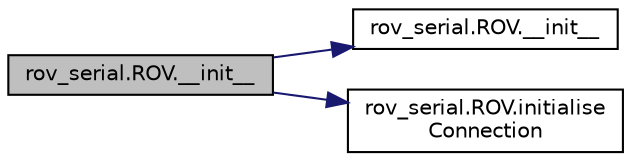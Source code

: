 digraph "rov_serial.ROV.__init__"
{
 // LATEX_PDF_SIZE
  edge [fontname="Helvetica",fontsize="10",labelfontname="Helvetica",labelfontsize="10"];
  node [fontname="Helvetica",fontsize="10",shape=record];
  rankdir="LR";
  Node1 [label="rov_serial.ROV.__init__",height=0.2,width=0.4,color="black", fillcolor="grey75", style="filled", fontcolor="black",tooltip=" "];
  Node1 -> Node2 [color="midnightblue",fontsize="10",style="solid",fontname="Helvetica"];
  Node2 [label="rov_serial.ROV.__init__",height=0.2,width=0.4,color="black", fillcolor="white", style="filled",URL="$classrov__serial_1_1_r_o_v.html#aad5e0662990c0e0df80daf1bd5965ac1",tooltip=" "];
  Node1 -> Node3 [color="midnightblue",fontsize="10",style="solid",fontname="Helvetica"];
  Node3 [label="rov_serial.ROV.initialise\lConnection",height=0.2,width=0.4,color="black", fillcolor="white", style="filled",URL="$classrov__serial_1_1_r_o_v.html#a865ad17538e2518897ffe327ee91310f",tooltip=" "];
}
